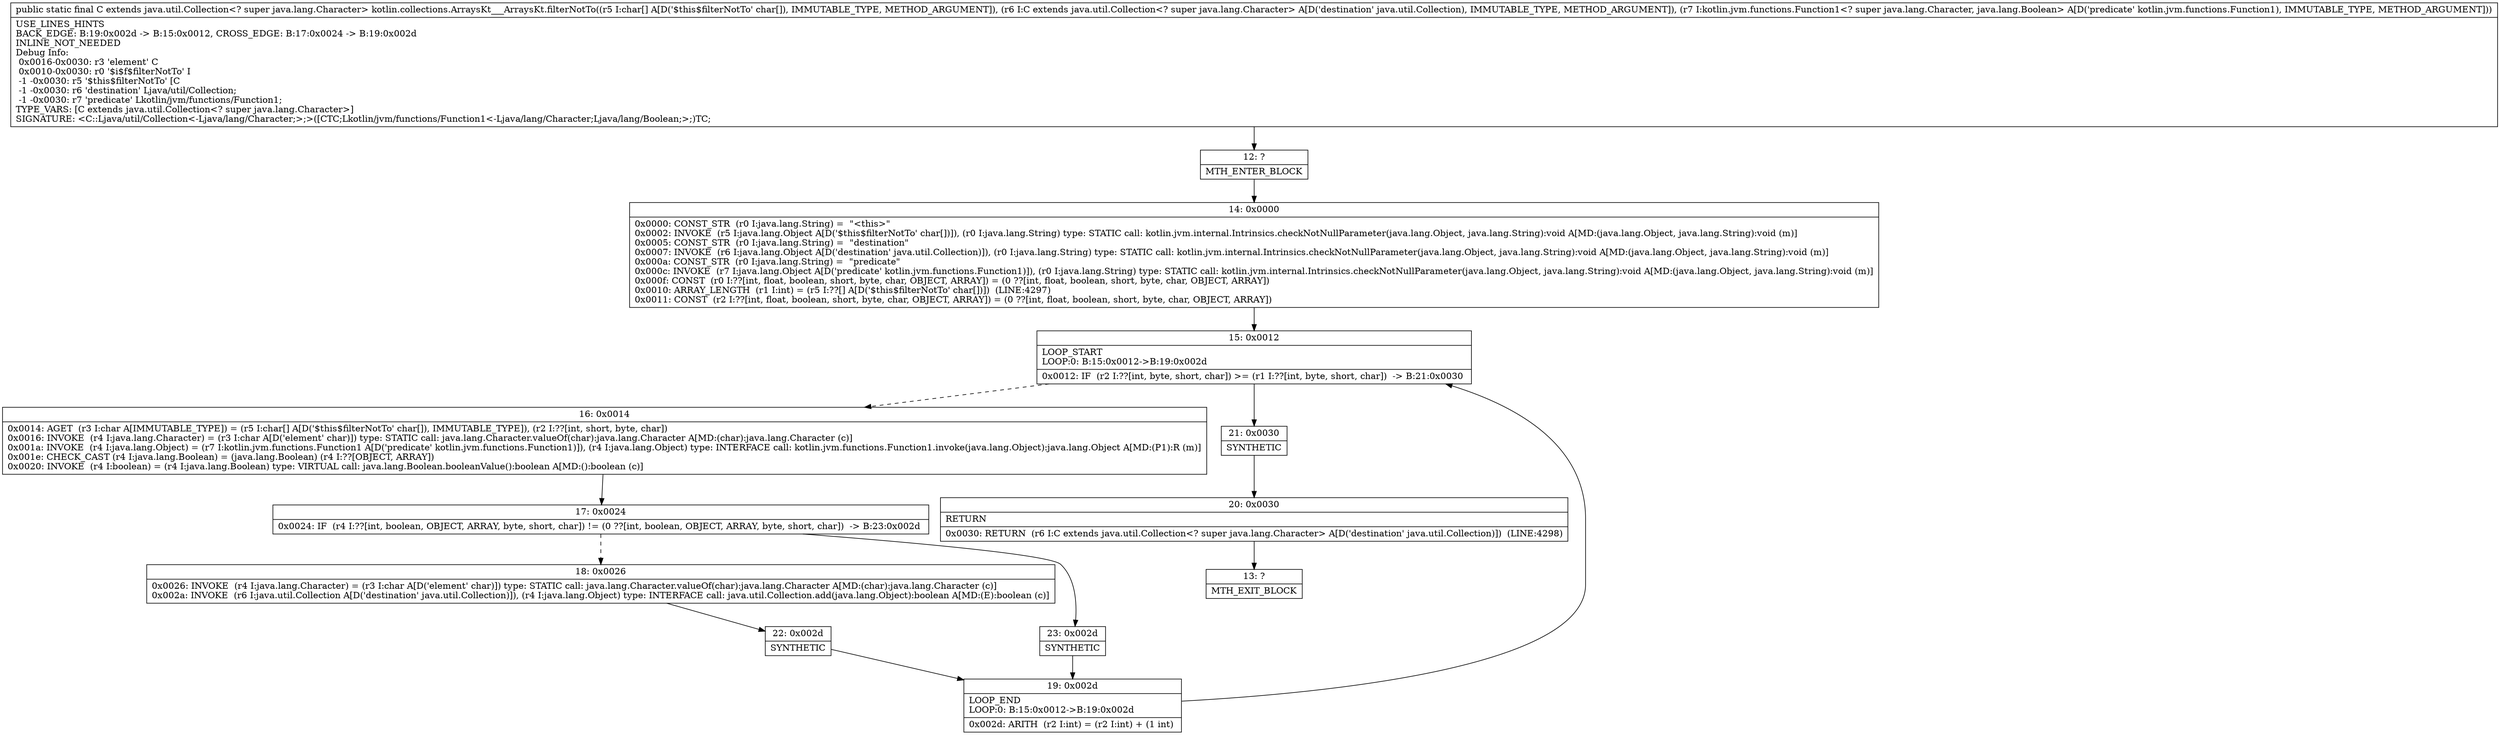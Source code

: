 digraph "CFG forkotlin.collections.ArraysKt___ArraysKt.filterNotTo([CLjava\/util\/Collection;Lkotlin\/jvm\/functions\/Function1;)Ljava\/util\/Collection;" {
Node_12 [shape=record,label="{12\:\ ?|MTH_ENTER_BLOCK\l}"];
Node_14 [shape=record,label="{14\:\ 0x0000|0x0000: CONST_STR  (r0 I:java.lang.String) =  \"\<this\>\" \l0x0002: INVOKE  (r5 I:java.lang.Object A[D('$this$filterNotTo' char[])]), (r0 I:java.lang.String) type: STATIC call: kotlin.jvm.internal.Intrinsics.checkNotNullParameter(java.lang.Object, java.lang.String):void A[MD:(java.lang.Object, java.lang.String):void (m)]\l0x0005: CONST_STR  (r0 I:java.lang.String) =  \"destination\" \l0x0007: INVOKE  (r6 I:java.lang.Object A[D('destination' java.util.Collection)]), (r0 I:java.lang.String) type: STATIC call: kotlin.jvm.internal.Intrinsics.checkNotNullParameter(java.lang.Object, java.lang.String):void A[MD:(java.lang.Object, java.lang.String):void (m)]\l0x000a: CONST_STR  (r0 I:java.lang.String) =  \"predicate\" \l0x000c: INVOKE  (r7 I:java.lang.Object A[D('predicate' kotlin.jvm.functions.Function1)]), (r0 I:java.lang.String) type: STATIC call: kotlin.jvm.internal.Intrinsics.checkNotNullParameter(java.lang.Object, java.lang.String):void A[MD:(java.lang.Object, java.lang.String):void (m)]\l0x000f: CONST  (r0 I:??[int, float, boolean, short, byte, char, OBJECT, ARRAY]) = (0 ??[int, float, boolean, short, byte, char, OBJECT, ARRAY]) \l0x0010: ARRAY_LENGTH  (r1 I:int) = (r5 I:??[] A[D('$this$filterNotTo' char[])])  (LINE:4297)\l0x0011: CONST  (r2 I:??[int, float, boolean, short, byte, char, OBJECT, ARRAY]) = (0 ??[int, float, boolean, short, byte, char, OBJECT, ARRAY]) \l}"];
Node_15 [shape=record,label="{15\:\ 0x0012|LOOP_START\lLOOP:0: B:15:0x0012\-\>B:19:0x002d\l|0x0012: IF  (r2 I:??[int, byte, short, char]) \>= (r1 I:??[int, byte, short, char])  \-\> B:21:0x0030 \l}"];
Node_16 [shape=record,label="{16\:\ 0x0014|0x0014: AGET  (r3 I:char A[IMMUTABLE_TYPE]) = (r5 I:char[] A[D('$this$filterNotTo' char[]), IMMUTABLE_TYPE]), (r2 I:??[int, short, byte, char]) \l0x0016: INVOKE  (r4 I:java.lang.Character) = (r3 I:char A[D('element' char)]) type: STATIC call: java.lang.Character.valueOf(char):java.lang.Character A[MD:(char):java.lang.Character (c)]\l0x001a: INVOKE  (r4 I:java.lang.Object) = (r7 I:kotlin.jvm.functions.Function1 A[D('predicate' kotlin.jvm.functions.Function1)]), (r4 I:java.lang.Object) type: INTERFACE call: kotlin.jvm.functions.Function1.invoke(java.lang.Object):java.lang.Object A[MD:(P1):R (m)]\l0x001e: CHECK_CAST (r4 I:java.lang.Boolean) = (java.lang.Boolean) (r4 I:??[OBJECT, ARRAY]) \l0x0020: INVOKE  (r4 I:boolean) = (r4 I:java.lang.Boolean) type: VIRTUAL call: java.lang.Boolean.booleanValue():boolean A[MD:():boolean (c)]\l}"];
Node_17 [shape=record,label="{17\:\ 0x0024|0x0024: IF  (r4 I:??[int, boolean, OBJECT, ARRAY, byte, short, char]) != (0 ??[int, boolean, OBJECT, ARRAY, byte, short, char])  \-\> B:23:0x002d \l}"];
Node_18 [shape=record,label="{18\:\ 0x0026|0x0026: INVOKE  (r4 I:java.lang.Character) = (r3 I:char A[D('element' char)]) type: STATIC call: java.lang.Character.valueOf(char):java.lang.Character A[MD:(char):java.lang.Character (c)]\l0x002a: INVOKE  (r6 I:java.util.Collection A[D('destination' java.util.Collection)]), (r4 I:java.lang.Object) type: INTERFACE call: java.util.Collection.add(java.lang.Object):boolean A[MD:(E):boolean (c)]\l}"];
Node_22 [shape=record,label="{22\:\ 0x002d|SYNTHETIC\l}"];
Node_19 [shape=record,label="{19\:\ 0x002d|LOOP_END\lLOOP:0: B:15:0x0012\-\>B:19:0x002d\l|0x002d: ARITH  (r2 I:int) = (r2 I:int) + (1 int) \l}"];
Node_23 [shape=record,label="{23\:\ 0x002d|SYNTHETIC\l}"];
Node_21 [shape=record,label="{21\:\ 0x0030|SYNTHETIC\l}"];
Node_20 [shape=record,label="{20\:\ 0x0030|RETURN\l|0x0030: RETURN  (r6 I:C extends java.util.Collection\<? super java.lang.Character\> A[D('destination' java.util.Collection)])  (LINE:4298)\l}"];
Node_13 [shape=record,label="{13\:\ ?|MTH_EXIT_BLOCK\l}"];
MethodNode[shape=record,label="{public static final C extends java.util.Collection\<? super java.lang.Character\> kotlin.collections.ArraysKt___ArraysKt.filterNotTo((r5 I:char[] A[D('$this$filterNotTo' char[]), IMMUTABLE_TYPE, METHOD_ARGUMENT]), (r6 I:C extends java.util.Collection\<? super java.lang.Character\> A[D('destination' java.util.Collection), IMMUTABLE_TYPE, METHOD_ARGUMENT]), (r7 I:kotlin.jvm.functions.Function1\<? super java.lang.Character, java.lang.Boolean\> A[D('predicate' kotlin.jvm.functions.Function1), IMMUTABLE_TYPE, METHOD_ARGUMENT]))  | USE_LINES_HINTS\lBACK_EDGE: B:19:0x002d \-\> B:15:0x0012, CROSS_EDGE: B:17:0x0024 \-\> B:19:0x002d\lINLINE_NOT_NEEDED\lDebug Info:\l  0x0016\-0x0030: r3 'element' C\l  0x0010\-0x0030: r0 '$i$f$filterNotTo' I\l  \-1 \-0x0030: r5 '$this$filterNotTo' [C\l  \-1 \-0x0030: r6 'destination' Ljava\/util\/Collection;\l  \-1 \-0x0030: r7 'predicate' Lkotlin\/jvm\/functions\/Function1;\lTYPE_VARS: [C extends java.util.Collection\<? super java.lang.Character\>]\lSIGNATURE: \<C::Ljava\/util\/Collection\<\-Ljava\/lang\/Character;\>;\>([CTC;Lkotlin\/jvm\/functions\/Function1\<\-Ljava\/lang\/Character;Ljava\/lang\/Boolean;\>;)TC;\l}"];
MethodNode -> Node_12;Node_12 -> Node_14;
Node_14 -> Node_15;
Node_15 -> Node_16[style=dashed];
Node_15 -> Node_21;
Node_16 -> Node_17;
Node_17 -> Node_18[style=dashed];
Node_17 -> Node_23;
Node_18 -> Node_22;
Node_22 -> Node_19;
Node_19 -> Node_15;
Node_23 -> Node_19;
Node_21 -> Node_20;
Node_20 -> Node_13;
}


